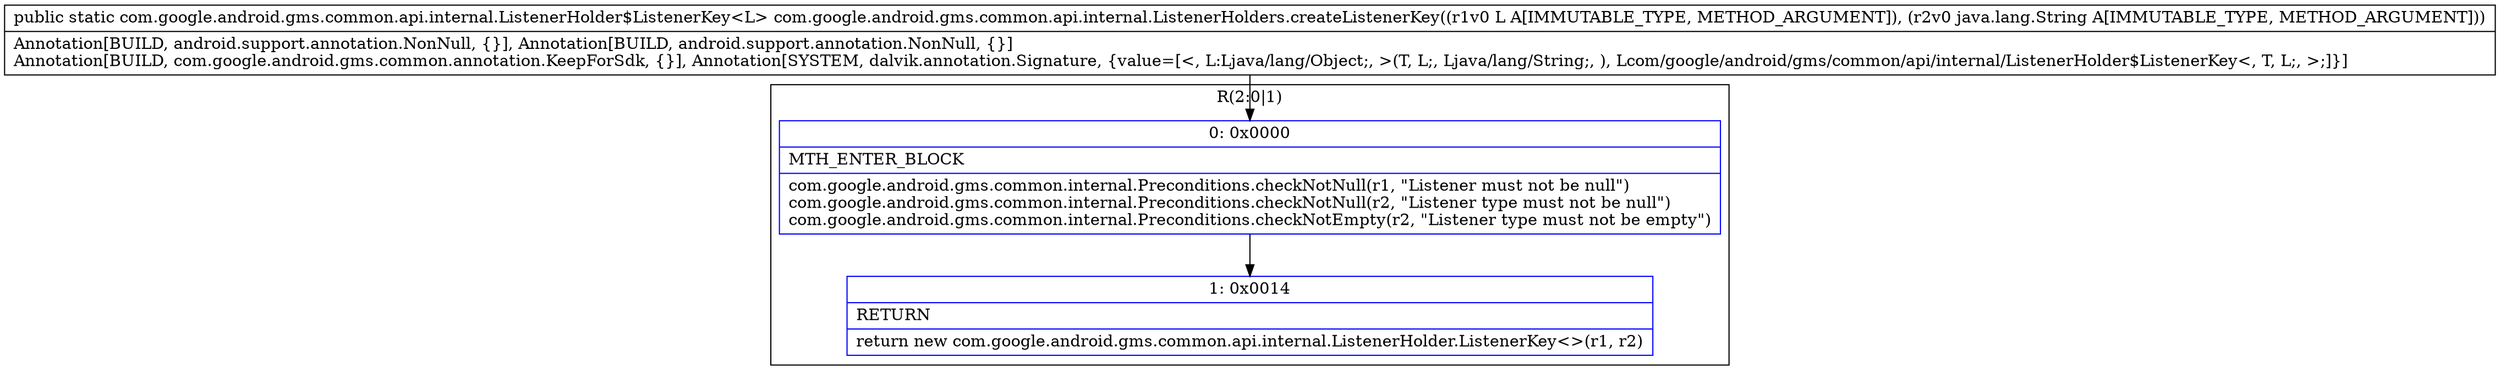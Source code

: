 digraph "CFG forcom.google.android.gms.common.api.internal.ListenerHolders.createListenerKey(Ljava\/lang\/Object;Ljava\/lang\/String;)Lcom\/google\/android\/gms\/common\/api\/internal\/ListenerHolder$ListenerKey;" {
subgraph cluster_Region_440927711 {
label = "R(2:0|1)";
node [shape=record,color=blue];
Node_0 [shape=record,label="{0\:\ 0x0000|MTH_ENTER_BLOCK\l|com.google.android.gms.common.internal.Preconditions.checkNotNull(r1, \"Listener must not be null\")\lcom.google.android.gms.common.internal.Preconditions.checkNotNull(r2, \"Listener type must not be null\")\lcom.google.android.gms.common.internal.Preconditions.checkNotEmpty(r2, \"Listener type must not be empty\")\l}"];
Node_1 [shape=record,label="{1\:\ 0x0014|RETURN\l|return new com.google.android.gms.common.api.internal.ListenerHolder.ListenerKey\<\>(r1, r2)\l}"];
}
MethodNode[shape=record,label="{public static com.google.android.gms.common.api.internal.ListenerHolder$ListenerKey\<L\> com.google.android.gms.common.api.internal.ListenerHolders.createListenerKey((r1v0 L A[IMMUTABLE_TYPE, METHOD_ARGUMENT]), (r2v0 java.lang.String A[IMMUTABLE_TYPE, METHOD_ARGUMENT]))  | Annotation[BUILD, android.support.annotation.NonNull, \{\}], Annotation[BUILD, android.support.annotation.NonNull, \{\}]\lAnnotation[BUILD, com.google.android.gms.common.annotation.KeepForSdk, \{\}], Annotation[SYSTEM, dalvik.annotation.Signature, \{value=[\<, L:Ljava\/lang\/Object;, \>(T, L;, Ljava\/lang\/String;, ), Lcom\/google\/android\/gms\/common\/api\/internal\/ListenerHolder$ListenerKey\<, T, L;, \>;]\}]\l}"];
MethodNode -> Node_0;
Node_0 -> Node_1;
}


